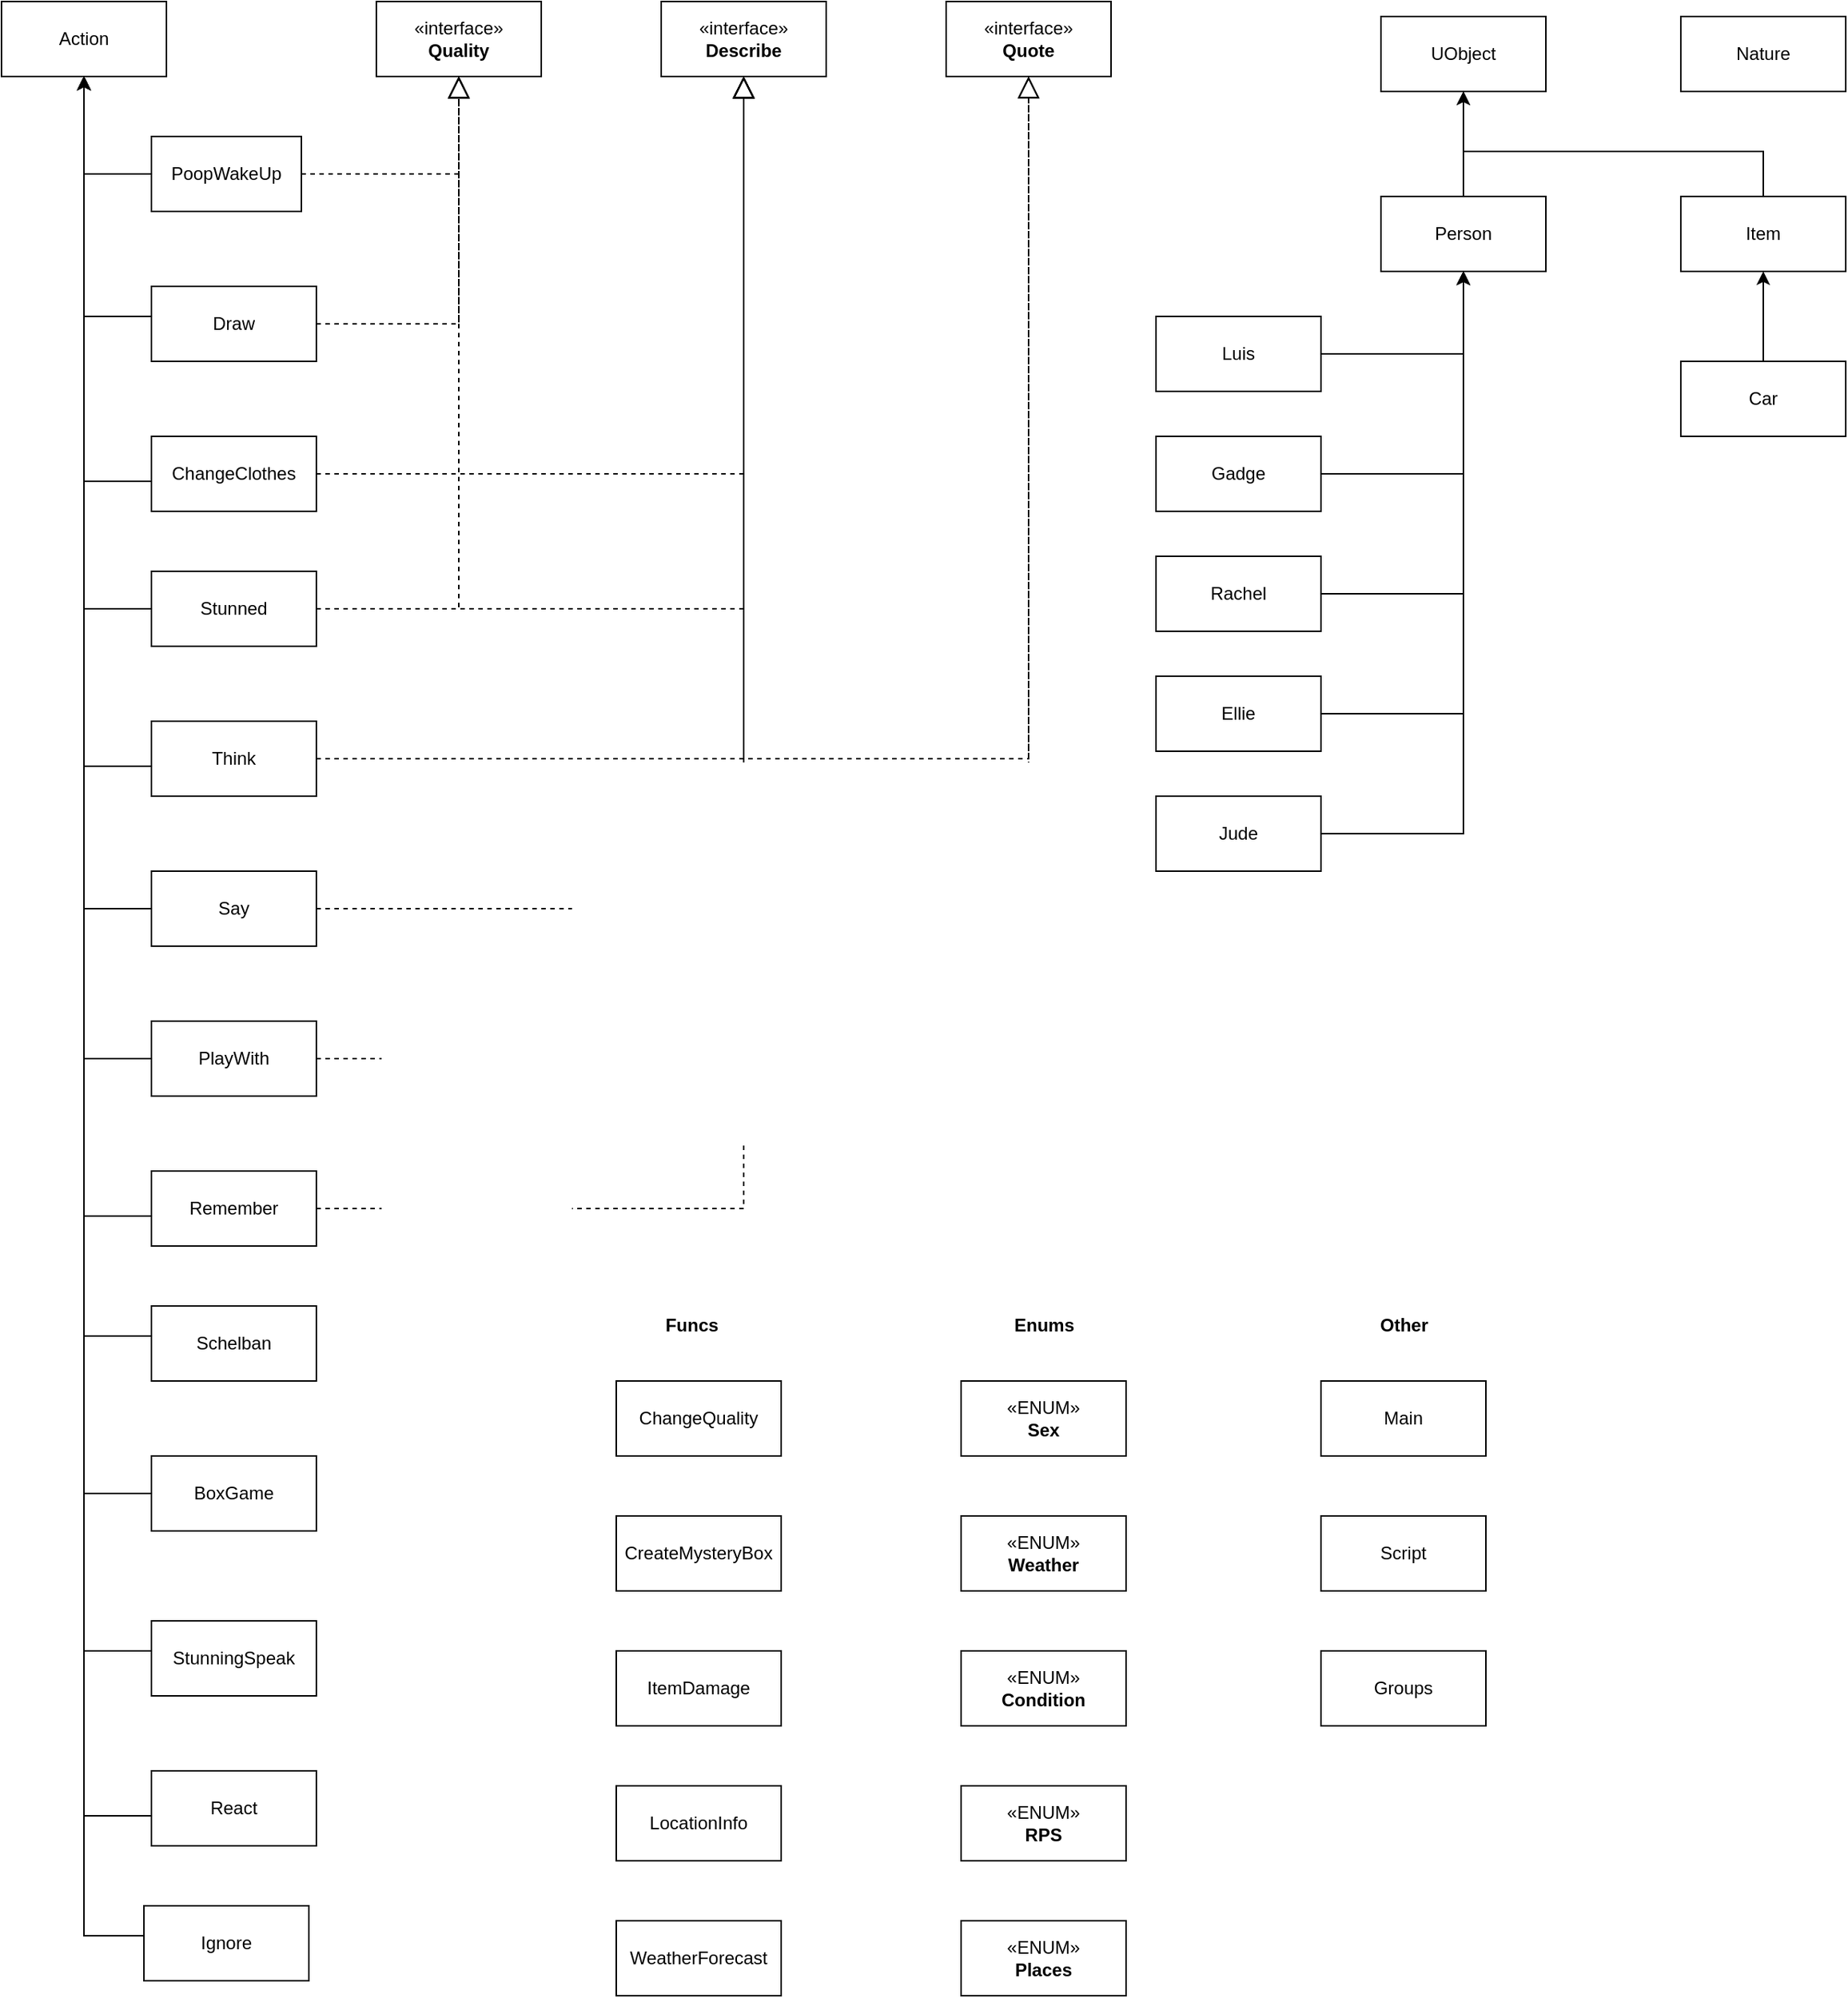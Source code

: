<mxfile version="22.1.2" type="onedrive">
  <diagram name="Страница — 1" id="KQoyVWjVDIg-8fuVehJ1">
    <mxGraphModel dx="1169" dy="586" grid="1" gridSize="10" guides="1" tooltips="1" connect="1" arrows="1" fold="1" page="1" pageScale="1" pageWidth="1654" pageHeight="2336" math="0" shadow="0">
      <root>
        <mxCell id="0" />
        <mxCell id="1" parent="0" />
        <mxCell id="x87Nk6fSMv-l0gHhDQ7Y-25" style="edgeStyle=orthogonalEdgeStyle;rounded=0;orthogonalLoop=1;jettySize=auto;html=1;entryX=0.5;entryY=1;entryDx=0;entryDy=0;" edge="1" parent="1" source="x87Nk6fSMv-l0gHhDQ7Y-10" target="x87Nk6fSMv-l0gHhDQ7Y-24">
          <mxGeometry relative="1" as="geometry">
            <Array as="points">
              <mxPoint x="175" y="145" />
            </Array>
          </mxGeometry>
        </mxCell>
        <mxCell id="x87Nk6fSMv-l0gHhDQ7Y-10" value="PoopWakeUp" style="html=1;whiteSpace=wrap;" vertex="1" parent="1">
          <mxGeometry x="220" y="120" width="100" height="50" as="geometry" />
        </mxCell>
        <mxCell id="x87Nk6fSMv-l0gHhDQ7Y-26" style="edgeStyle=orthogonalEdgeStyle;rounded=0;orthogonalLoop=1;jettySize=auto;html=1;" edge="1" parent="1" source="x87Nk6fSMv-l0gHhDQ7Y-11" target="x87Nk6fSMv-l0gHhDQ7Y-24">
          <mxGeometry relative="1" as="geometry">
            <Array as="points">
              <mxPoint x="175" y="240" />
            </Array>
          </mxGeometry>
        </mxCell>
        <mxCell id="x87Nk6fSMv-l0gHhDQ7Y-11" value="Draw" style="html=1;whiteSpace=wrap;" vertex="1" parent="1">
          <mxGeometry x="220" y="220" width="110" height="50" as="geometry" />
        </mxCell>
        <mxCell id="x87Nk6fSMv-l0gHhDQ7Y-27" style="edgeStyle=orthogonalEdgeStyle;rounded=0;orthogonalLoop=1;jettySize=auto;html=1;" edge="1" parent="1" source="x87Nk6fSMv-l0gHhDQ7Y-12" target="x87Nk6fSMv-l0gHhDQ7Y-24">
          <mxGeometry relative="1" as="geometry">
            <Array as="points">
              <mxPoint x="175" y="735" />
            </Array>
          </mxGeometry>
        </mxCell>
        <mxCell id="x87Nk6fSMv-l0gHhDQ7Y-12" value="PlayWith" style="html=1;whiteSpace=wrap;" vertex="1" parent="1">
          <mxGeometry x="220" y="710" width="110" height="50" as="geometry" />
        </mxCell>
        <mxCell id="x87Nk6fSMv-l0gHhDQ7Y-28" style="edgeStyle=orthogonalEdgeStyle;rounded=0;orthogonalLoop=1;jettySize=auto;html=1;entryX=0.5;entryY=1;entryDx=0;entryDy=0;" edge="1" parent="1" source="x87Nk6fSMv-l0gHhDQ7Y-13" target="x87Nk6fSMv-l0gHhDQ7Y-24">
          <mxGeometry relative="1" as="geometry">
            <Array as="points">
              <mxPoint x="175" y="540" />
            </Array>
          </mxGeometry>
        </mxCell>
        <mxCell id="x87Nk6fSMv-l0gHhDQ7Y-13" value="Think" style="html=1;whiteSpace=wrap;" vertex="1" parent="1">
          <mxGeometry x="220" y="510" width="110" height="50" as="geometry" />
        </mxCell>
        <mxCell id="x87Nk6fSMv-l0gHhDQ7Y-36" style="edgeStyle=orthogonalEdgeStyle;rounded=0;orthogonalLoop=1;jettySize=auto;html=1;entryX=0.5;entryY=1;entryDx=0;entryDy=0;" edge="1" parent="1" source="x87Nk6fSMv-l0gHhDQ7Y-14" target="x87Nk6fSMv-l0gHhDQ7Y-24">
          <mxGeometry relative="1" as="geometry">
            <Array as="points">
              <mxPoint x="175" y="840" />
            </Array>
          </mxGeometry>
        </mxCell>
        <mxCell id="x87Nk6fSMv-l0gHhDQ7Y-14" value="Remember" style="html=1;whiteSpace=wrap;" vertex="1" parent="1">
          <mxGeometry x="220" y="810" width="110" height="50" as="geometry" />
        </mxCell>
        <mxCell id="x87Nk6fSMv-l0gHhDQ7Y-35" style="edgeStyle=orthogonalEdgeStyle;rounded=0;orthogonalLoop=1;jettySize=auto;html=1;entryX=0.5;entryY=1;entryDx=0;entryDy=0;" edge="1" parent="1" source="x87Nk6fSMv-l0gHhDQ7Y-15" target="x87Nk6fSMv-l0gHhDQ7Y-24">
          <mxGeometry relative="1" as="geometry">
            <Array as="points">
              <mxPoint x="175" y="1320" />
            </Array>
          </mxGeometry>
        </mxCell>
        <mxCell id="x87Nk6fSMv-l0gHhDQ7Y-15" value="Ignore" style="html=1;whiteSpace=wrap;" vertex="1" parent="1">
          <mxGeometry x="215" y="1300" width="110" height="50" as="geometry" />
        </mxCell>
        <mxCell id="x87Nk6fSMv-l0gHhDQ7Y-34" style="edgeStyle=orthogonalEdgeStyle;rounded=0;orthogonalLoop=1;jettySize=auto;html=1;entryX=0.5;entryY=1;entryDx=0;entryDy=0;" edge="1" parent="1" source="x87Nk6fSMv-l0gHhDQ7Y-16" target="x87Nk6fSMv-l0gHhDQ7Y-24">
          <mxGeometry relative="1" as="geometry">
            <Array as="points">
              <mxPoint x="175" y="1130" />
            </Array>
          </mxGeometry>
        </mxCell>
        <mxCell id="x87Nk6fSMv-l0gHhDQ7Y-16" value="StunningSpeak" style="html=1;whiteSpace=wrap;" vertex="1" parent="1">
          <mxGeometry x="220" y="1110" width="110" height="50" as="geometry" />
        </mxCell>
        <mxCell id="x87Nk6fSMv-l0gHhDQ7Y-33" style="edgeStyle=orthogonalEdgeStyle;rounded=0;orthogonalLoop=1;jettySize=auto;html=1;entryX=0.5;entryY=1;entryDx=0;entryDy=0;" edge="1" parent="1" source="x87Nk6fSMv-l0gHhDQ7Y-17" target="x87Nk6fSMv-l0gHhDQ7Y-24">
          <mxGeometry relative="1" as="geometry">
            <Array as="points">
              <mxPoint x="175" y="920" />
            </Array>
          </mxGeometry>
        </mxCell>
        <mxCell id="x87Nk6fSMv-l0gHhDQ7Y-17" value="Schelban" style="html=1;whiteSpace=wrap;" vertex="1" parent="1">
          <mxGeometry x="220" y="900" width="110" height="50" as="geometry" />
        </mxCell>
        <mxCell id="x87Nk6fSMv-l0gHhDQ7Y-32" style="edgeStyle=orthogonalEdgeStyle;rounded=0;orthogonalLoop=1;jettySize=auto;html=1;entryX=0.5;entryY=1;entryDx=0;entryDy=0;" edge="1" parent="1" source="x87Nk6fSMv-l0gHhDQ7Y-18" target="x87Nk6fSMv-l0gHhDQ7Y-24">
          <mxGeometry relative="1" as="geometry">
            <Array as="points">
              <mxPoint x="175" y="1025" />
            </Array>
          </mxGeometry>
        </mxCell>
        <mxCell id="x87Nk6fSMv-l0gHhDQ7Y-18" value="BoxGame" style="html=1;whiteSpace=wrap;" vertex="1" parent="1">
          <mxGeometry x="220" y="1000" width="110" height="50" as="geometry" />
        </mxCell>
        <mxCell id="x87Nk6fSMv-l0gHhDQ7Y-31" style="edgeStyle=orthogonalEdgeStyle;rounded=0;orthogonalLoop=1;jettySize=auto;html=1;entryX=0.5;entryY=1;entryDx=0;entryDy=0;" edge="1" parent="1" source="x87Nk6fSMv-l0gHhDQ7Y-19" target="x87Nk6fSMv-l0gHhDQ7Y-24">
          <mxGeometry relative="1" as="geometry">
            <Array as="points">
              <mxPoint x="175" y="435" />
            </Array>
          </mxGeometry>
        </mxCell>
        <mxCell id="x87Nk6fSMv-l0gHhDQ7Y-19" value="Stunned" style="html=1;whiteSpace=wrap;" vertex="1" parent="1">
          <mxGeometry x="220" y="410" width="110" height="50" as="geometry" />
        </mxCell>
        <mxCell id="x87Nk6fSMv-l0gHhDQ7Y-30" style="edgeStyle=orthogonalEdgeStyle;rounded=0;orthogonalLoop=1;jettySize=auto;html=1;" edge="1" parent="1" source="x87Nk6fSMv-l0gHhDQ7Y-20" target="x87Nk6fSMv-l0gHhDQ7Y-24">
          <mxGeometry relative="1" as="geometry">
            <Array as="points">
              <mxPoint x="175" y="635" />
            </Array>
          </mxGeometry>
        </mxCell>
        <mxCell id="x87Nk6fSMv-l0gHhDQ7Y-20" value="Say" style="html=1;whiteSpace=wrap;" vertex="1" parent="1">
          <mxGeometry x="220" y="610" width="110" height="50" as="geometry" />
        </mxCell>
        <mxCell id="x87Nk6fSMv-l0gHhDQ7Y-29" style="edgeStyle=orthogonalEdgeStyle;rounded=0;orthogonalLoop=1;jettySize=auto;html=1;entryX=0.5;entryY=1;entryDx=0;entryDy=0;" edge="1" parent="1" source="x87Nk6fSMv-l0gHhDQ7Y-21" target="x87Nk6fSMv-l0gHhDQ7Y-24">
          <mxGeometry relative="1" as="geometry">
            <Array as="points">
              <mxPoint x="175" y="1240" />
            </Array>
          </mxGeometry>
        </mxCell>
        <mxCell id="x87Nk6fSMv-l0gHhDQ7Y-21" value="React" style="html=1;whiteSpace=wrap;" vertex="1" parent="1">
          <mxGeometry x="220" y="1210" width="110" height="50" as="geometry" />
        </mxCell>
        <mxCell id="x87Nk6fSMv-l0gHhDQ7Y-23" style="edgeStyle=orthogonalEdgeStyle;rounded=0;orthogonalLoop=1;jettySize=auto;html=1;" edge="1" parent="1" source="x87Nk6fSMv-l0gHhDQ7Y-22" target="x87Nk6fSMv-l0gHhDQ7Y-24">
          <mxGeometry relative="1" as="geometry">
            <mxPoint x="160" y="130" as="targetPoint" />
            <Array as="points">
              <mxPoint x="175" y="350" />
            </Array>
          </mxGeometry>
        </mxCell>
        <mxCell id="x87Nk6fSMv-l0gHhDQ7Y-22" value="ChangeClothes" style="html=1;whiteSpace=wrap;" vertex="1" parent="1">
          <mxGeometry x="220" y="320" width="110" height="50" as="geometry" />
        </mxCell>
        <mxCell id="x87Nk6fSMv-l0gHhDQ7Y-24" value="Action" style="html=1;whiteSpace=wrap;" vertex="1" parent="1">
          <mxGeometry x="120" y="30" width="110" height="50" as="geometry" />
        </mxCell>
        <mxCell id="x87Nk6fSMv-l0gHhDQ7Y-37" value="«interface»&lt;br&gt;&lt;b&gt;Quality&lt;/b&gt;" style="html=1;whiteSpace=wrap;" vertex="1" parent="1">
          <mxGeometry x="370" y="30" width="110" height="50" as="geometry" />
        </mxCell>
        <mxCell id="x87Nk6fSMv-l0gHhDQ7Y-41" value="«interface»&lt;br&gt;&lt;b&gt;Describe&lt;/b&gt;" style="html=1;whiteSpace=wrap;" vertex="1" parent="1">
          <mxGeometry x="560" y="30" width="110" height="50" as="geometry" />
        </mxCell>
        <mxCell id="x87Nk6fSMv-l0gHhDQ7Y-47" value="" style="endArrow=block;dashed=1;endFill=0;endSize=12;html=1;rounded=0;entryX=0.5;entryY=1;entryDx=0;entryDy=0;" edge="1" parent="1" source="x87Nk6fSMv-l0gHhDQ7Y-10" target="x87Nk6fSMv-l0gHhDQ7Y-37">
          <mxGeometry width="160" relative="1" as="geometry">
            <mxPoint x="320" y="145" as="sourcePoint" />
            <mxPoint x="480" y="145" as="targetPoint" />
            <Array as="points">
              <mxPoint x="425" y="145" />
            </Array>
          </mxGeometry>
        </mxCell>
        <mxCell id="x87Nk6fSMv-l0gHhDQ7Y-48" value="" style="endArrow=block;dashed=1;endFill=0;endSize=12;html=1;rounded=0;" edge="1" parent="1" source="x87Nk6fSMv-l0gHhDQ7Y-11" target="x87Nk6fSMv-l0gHhDQ7Y-37">
          <mxGeometry width="160" relative="1" as="geometry">
            <mxPoint x="330" y="245" as="sourcePoint" />
            <mxPoint x="510" y="200" as="targetPoint" />
            <Array as="points">
              <mxPoint x="425" y="245" />
            </Array>
          </mxGeometry>
        </mxCell>
        <mxCell id="x87Nk6fSMv-l0gHhDQ7Y-49" value="" style="endArrow=block;dashed=1;endFill=0;endSize=12;html=1;rounded=0;entryX=0.5;entryY=1;entryDx=0;entryDy=0;" edge="1" parent="1" source="x87Nk6fSMv-l0gHhDQ7Y-22" target="x87Nk6fSMv-l0gHhDQ7Y-37">
          <mxGeometry width="160" relative="1" as="geometry">
            <mxPoint x="330" y="345" as="sourcePoint" />
            <mxPoint x="430" y="80" as="targetPoint" />
            <Array as="points">
              <mxPoint x="425" y="345" />
            </Array>
          </mxGeometry>
        </mxCell>
        <mxCell id="x87Nk6fSMv-l0gHhDQ7Y-50" value="" style="endArrow=block;dashed=1;endFill=0;endSize=12;html=1;rounded=0;" edge="1" parent="1" source="x87Nk6fSMv-l0gHhDQ7Y-22" target="x87Nk6fSMv-l0gHhDQ7Y-41">
          <mxGeometry width="160" relative="1" as="geometry">
            <mxPoint x="330" y="345" as="sourcePoint" />
            <mxPoint x="490" y="345" as="targetPoint" />
            <Array as="points">
              <mxPoint x="615" y="345" />
            </Array>
          </mxGeometry>
        </mxCell>
        <mxCell id="x87Nk6fSMv-l0gHhDQ7Y-51" value="" style="endArrow=block;dashed=1;endFill=0;endSize=12;html=1;rounded=0;" edge="1" parent="1" source="x87Nk6fSMv-l0gHhDQ7Y-13" target="x87Nk6fSMv-l0gHhDQ7Y-41">
          <mxGeometry width="160" relative="1" as="geometry">
            <mxPoint x="330" y="445" as="sourcePoint" />
            <mxPoint x="490" y="445" as="targetPoint" />
            <Array as="points">
              <mxPoint x="615" y="535" />
            </Array>
          </mxGeometry>
        </mxCell>
        <mxCell id="x87Nk6fSMv-l0gHhDQ7Y-52" value="" style="endArrow=block;dashed=1;endFill=0;endSize=12;html=1;rounded=0;" edge="1" parent="1" source="x87Nk6fSMv-l0gHhDQ7Y-14" target="x87Nk6fSMv-l0gHhDQ7Y-41">
          <mxGeometry width="160" relative="1" as="geometry">
            <mxPoint x="330" y="545" as="sourcePoint" />
            <mxPoint x="490" y="545" as="targetPoint" />
            <Array as="points">
              <mxPoint x="615" y="835" />
            </Array>
          </mxGeometry>
        </mxCell>
        <mxCell id="x87Nk6fSMv-l0gHhDQ7Y-53" value="" style="endArrow=block;dashed=1;endFill=0;endSize=12;html=1;rounded=0;" edge="1" parent="1" source="x87Nk6fSMv-l0gHhDQ7Y-12" target="x87Nk6fSMv-l0gHhDQ7Y-41">
          <mxGeometry width="160" relative="1" as="geometry">
            <mxPoint x="330" y="645" as="sourcePoint" />
            <mxPoint x="490" y="645" as="targetPoint" />
            <Array as="points">
              <mxPoint x="615" y="735" />
            </Array>
          </mxGeometry>
        </mxCell>
        <mxCell id="x87Nk6fSMv-l0gHhDQ7Y-54" value="" style="endArrow=block;dashed=1;endFill=0;endSize=12;html=1;rounded=0;" edge="1" parent="1" source="x87Nk6fSMv-l0gHhDQ7Y-19" target="x87Nk6fSMv-l0gHhDQ7Y-37">
          <mxGeometry width="160" relative="1" as="geometry">
            <mxPoint x="330" y="435" as="sourcePoint" />
            <mxPoint x="490" y="435" as="targetPoint" />
            <Array as="points">
              <mxPoint x="425" y="435" />
            </Array>
          </mxGeometry>
        </mxCell>
        <mxCell id="x87Nk6fSMv-l0gHhDQ7Y-55" value="" style="endArrow=block;dashed=1;endFill=0;endSize=12;html=1;rounded=0;" edge="1" parent="1" source="x87Nk6fSMv-l0gHhDQ7Y-19" target="x87Nk6fSMv-l0gHhDQ7Y-41">
          <mxGeometry width="160" relative="1" as="geometry">
            <mxPoint x="330" y="435" as="sourcePoint" />
            <mxPoint x="490" y="435" as="targetPoint" />
            <Array as="points">
              <mxPoint x="615" y="435" />
            </Array>
          </mxGeometry>
        </mxCell>
        <mxCell id="x87Nk6fSMv-l0gHhDQ7Y-56" value="" style="endArrow=block;dashed=1;endFill=0;endSize=12;html=1;rounded=0;" edge="1" parent="1" source="x87Nk6fSMv-l0gHhDQ7Y-20" target="x87Nk6fSMv-l0gHhDQ7Y-41">
          <mxGeometry width="160" relative="1" as="geometry">
            <mxPoint x="330" y="635" as="sourcePoint" />
            <mxPoint x="490" y="635" as="targetPoint" />
            <Array as="points">
              <mxPoint x="615" y="635" />
            </Array>
          </mxGeometry>
        </mxCell>
        <mxCell id="x87Nk6fSMv-l0gHhDQ7Y-57" value="«interface»&lt;br&gt;&lt;b&gt;Quote&lt;/b&gt;" style="html=1;whiteSpace=wrap;" vertex="1" parent="1">
          <mxGeometry x="750" y="30" width="110" height="50" as="geometry" />
        </mxCell>
        <mxCell id="x87Nk6fSMv-l0gHhDQ7Y-58" value="" style="endArrow=block;dashed=1;endFill=0;endSize=12;html=1;rounded=0;" edge="1" parent="1" source="x87Nk6fSMv-l0gHhDQ7Y-13" target="x87Nk6fSMv-l0gHhDQ7Y-57">
          <mxGeometry width="160" relative="1" as="geometry">
            <mxPoint x="330" y="535" as="sourcePoint" />
            <mxPoint x="490" y="535" as="targetPoint" />
            <Array as="points">
              <mxPoint x="805" y="535" />
            </Array>
          </mxGeometry>
        </mxCell>
        <mxCell id="x87Nk6fSMv-l0gHhDQ7Y-59" value="" style="endArrow=block;dashed=1;endFill=0;endSize=12;html=1;rounded=0;" edge="1" parent="1" source="x87Nk6fSMv-l0gHhDQ7Y-20" target="x87Nk6fSMv-l0gHhDQ7Y-57">
          <mxGeometry width="160" relative="1" as="geometry">
            <mxPoint x="330" y="635" as="sourcePoint" />
            <mxPoint x="490" y="635" as="targetPoint" />
            <Array as="points">
              <mxPoint x="805" y="635" />
            </Array>
          </mxGeometry>
        </mxCell>
        <mxCell id="x87Nk6fSMv-l0gHhDQ7Y-61" value="ChangeQuality" style="html=1;whiteSpace=wrap;" vertex="1" parent="1">
          <mxGeometry x="530" y="950" width="110" height="50" as="geometry" />
        </mxCell>
        <mxCell id="x87Nk6fSMv-l0gHhDQ7Y-62" value="CreateMysteryBox" style="html=1;whiteSpace=wrap;" vertex="1" parent="1">
          <mxGeometry x="530" y="1040" width="110" height="50" as="geometry" />
        </mxCell>
        <mxCell id="x87Nk6fSMv-l0gHhDQ7Y-64" value="ItemDamage" style="html=1;whiteSpace=wrap;" vertex="1" parent="1">
          <mxGeometry x="530" y="1130" width="110" height="50" as="geometry" />
        </mxCell>
        <mxCell id="x87Nk6fSMv-l0gHhDQ7Y-65" value="LocationInfo" style="html=1;whiteSpace=wrap;" vertex="1" parent="1">
          <mxGeometry x="530" y="1220" width="110" height="50" as="geometry" />
        </mxCell>
        <mxCell id="x87Nk6fSMv-l0gHhDQ7Y-66" value="WeatherForecast" style="html=1;whiteSpace=wrap;" vertex="1" parent="1">
          <mxGeometry x="530" y="1310" width="110" height="50" as="geometry" />
        </mxCell>
        <mxCell id="x87Nk6fSMv-l0gHhDQ7Y-67" value="UObject" style="html=1;whiteSpace=wrap;" vertex="1" parent="1">
          <mxGeometry x="1040" y="40" width="110" height="50" as="geometry" />
        </mxCell>
        <mxCell id="x87Nk6fSMv-l0gHhDQ7Y-70" style="edgeStyle=orthogonalEdgeStyle;rounded=0;orthogonalLoop=1;jettySize=auto;html=1;entryX=0.5;entryY=1;entryDx=0;entryDy=0;" edge="1" parent="1" source="x87Nk6fSMv-l0gHhDQ7Y-68" target="x87Nk6fSMv-l0gHhDQ7Y-67">
          <mxGeometry relative="1" as="geometry" />
        </mxCell>
        <mxCell id="x87Nk6fSMv-l0gHhDQ7Y-68" value="Person" style="html=1;whiteSpace=wrap;" vertex="1" parent="1">
          <mxGeometry x="1040" y="160" width="110" height="50" as="geometry" />
        </mxCell>
        <mxCell id="x87Nk6fSMv-l0gHhDQ7Y-71" style="edgeStyle=orthogonalEdgeStyle;rounded=0;orthogonalLoop=1;jettySize=auto;html=1;entryX=0.5;entryY=1;entryDx=0;entryDy=0;" edge="1" parent="1" source="x87Nk6fSMv-l0gHhDQ7Y-69" target="x87Nk6fSMv-l0gHhDQ7Y-67">
          <mxGeometry relative="1" as="geometry">
            <Array as="points">
              <mxPoint x="1295" y="130" />
              <mxPoint x="1095" y="130" />
            </Array>
          </mxGeometry>
        </mxCell>
        <mxCell id="x87Nk6fSMv-l0gHhDQ7Y-69" value="Item" style="html=1;whiteSpace=wrap;" vertex="1" parent="1">
          <mxGeometry x="1240" y="160" width="110" height="50" as="geometry" />
        </mxCell>
        <mxCell id="x87Nk6fSMv-l0gHhDQ7Y-77" style="edgeStyle=orthogonalEdgeStyle;rounded=0;orthogonalLoop=1;jettySize=auto;html=1;entryX=0.5;entryY=1;entryDx=0;entryDy=0;" edge="1" parent="1" source="x87Nk6fSMv-l0gHhDQ7Y-72" target="x87Nk6fSMv-l0gHhDQ7Y-68">
          <mxGeometry relative="1" as="geometry" />
        </mxCell>
        <mxCell id="x87Nk6fSMv-l0gHhDQ7Y-72" value="Luis" style="html=1;whiteSpace=wrap;" vertex="1" parent="1">
          <mxGeometry x="890" y="240" width="110" height="50" as="geometry" />
        </mxCell>
        <mxCell id="x87Nk6fSMv-l0gHhDQ7Y-78" style="edgeStyle=orthogonalEdgeStyle;rounded=0;orthogonalLoop=1;jettySize=auto;html=1;" edge="1" parent="1" source="x87Nk6fSMv-l0gHhDQ7Y-73" target="x87Nk6fSMv-l0gHhDQ7Y-68">
          <mxGeometry relative="1" as="geometry" />
        </mxCell>
        <mxCell id="x87Nk6fSMv-l0gHhDQ7Y-73" value="Gadge" style="html=1;whiteSpace=wrap;" vertex="1" parent="1">
          <mxGeometry x="890" y="320" width="110" height="50" as="geometry" />
        </mxCell>
        <mxCell id="x87Nk6fSMv-l0gHhDQ7Y-79" style="edgeStyle=orthogonalEdgeStyle;rounded=0;orthogonalLoop=1;jettySize=auto;html=1;" edge="1" parent="1" source="x87Nk6fSMv-l0gHhDQ7Y-74" target="x87Nk6fSMv-l0gHhDQ7Y-68">
          <mxGeometry relative="1" as="geometry" />
        </mxCell>
        <mxCell id="x87Nk6fSMv-l0gHhDQ7Y-74" value="Rachel" style="html=1;whiteSpace=wrap;" vertex="1" parent="1">
          <mxGeometry x="890" y="400" width="110" height="50" as="geometry" />
        </mxCell>
        <mxCell id="x87Nk6fSMv-l0gHhDQ7Y-80" style="edgeStyle=orthogonalEdgeStyle;rounded=0;orthogonalLoop=1;jettySize=auto;html=1;" edge="1" parent="1" source="x87Nk6fSMv-l0gHhDQ7Y-75" target="x87Nk6fSMv-l0gHhDQ7Y-68">
          <mxGeometry relative="1" as="geometry" />
        </mxCell>
        <mxCell id="x87Nk6fSMv-l0gHhDQ7Y-75" value="Ellie" style="html=1;whiteSpace=wrap;" vertex="1" parent="1">
          <mxGeometry x="890" y="480" width="110" height="50" as="geometry" />
        </mxCell>
        <mxCell id="x87Nk6fSMv-l0gHhDQ7Y-81" style="edgeStyle=orthogonalEdgeStyle;rounded=0;orthogonalLoop=1;jettySize=auto;html=1;" edge="1" parent="1" source="x87Nk6fSMv-l0gHhDQ7Y-76" target="x87Nk6fSMv-l0gHhDQ7Y-68">
          <mxGeometry relative="1" as="geometry" />
        </mxCell>
        <mxCell id="x87Nk6fSMv-l0gHhDQ7Y-76" value="Jude" style="html=1;whiteSpace=wrap;" vertex="1" parent="1">
          <mxGeometry x="890" y="560" width="110" height="50" as="geometry" />
        </mxCell>
        <mxCell id="x87Nk6fSMv-l0gHhDQ7Y-83" style="edgeStyle=orthogonalEdgeStyle;rounded=0;orthogonalLoop=1;jettySize=auto;html=1;" edge="1" parent="1" source="x87Nk6fSMv-l0gHhDQ7Y-82" target="x87Nk6fSMv-l0gHhDQ7Y-69">
          <mxGeometry relative="1" as="geometry" />
        </mxCell>
        <mxCell id="x87Nk6fSMv-l0gHhDQ7Y-82" value="Car" style="html=1;whiteSpace=wrap;" vertex="1" parent="1">
          <mxGeometry x="1240" y="270" width="110" height="50" as="geometry" />
        </mxCell>
        <mxCell id="x87Nk6fSMv-l0gHhDQ7Y-84" value="Funcs" style="text;align=center;fontStyle=1;verticalAlign=middle;spacingLeft=3;spacingRight=3;strokeColor=none;rotatable=0;points=[[0,0.5],[1,0.5]];portConstraint=eastwest;html=1;" vertex="1" parent="1">
          <mxGeometry x="540" y="900" width="80" height="26" as="geometry" />
        </mxCell>
        <mxCell id="x87Nk6fSMv-l0gHhDQ7Y-85" value="Nature" style="html=1;whiteSpace=wrap;" vertex="1" parent="1">
          <mxGeometry x="1240" y="40" width="110" height="50" as="geometry" />
        </mxCell>
        <mxCell id="x87Nk6fSMv-l0gHhDQ7Y-86" value="«ENUM»&lt;br&gt;&lt;b&gt;Sex&lt;/b&gt;" style="html=1;whiteSpace=wrap;" vertex="1" parent="1">
          <mxGeometry x="760" y="950" width="110" height="50" as="geometry" />
        </mxCell>
        <mxCell id="x87Nk6fSMv-l0gHhDQ7Y-87" value="«ENUM»&lt;br&gt;&lt;b&gt;Weather&lt;/b&gt;" style="html=1;whiteSpace=wrap;" vertex="1" parent="1">
          <mxGeometry x="760" y="1040" width="110" height="50" as="geometry" />
        </mxCell>
        <mxCell id="x87Nk6fSMv-l0gHhDQ7Y-88" value="«ENUM»&lt;br&gt;&lt;b&gt;Condition&lt;/b&gt;" style="html=1;whiteSpace=wrap;" vertex="1" parent="1">
          <mxGeometry x="760" y="1130" width="110" height="50" as="geometry" />
        </mxCell>
        <mxCell id="x87Nk6fSMv-l0gHhDQ7Y-89" value="«ENUM»&lt;br&gt;&lt;b&gt;RPS&lt;/b&gt;" style="html=1;whiteSpace=wrap;" vertex="1" parent="1">
          <mxGeometry x="760" y="1220" width="110" height="50" as="geometry" />
        </mxCell>
        <mxCell id="x87Nk6fSMv-l0gHhDQ7Y-90" value="«ENUM»&lt;br&gt;&lt;b&gt;Places&lt;/b&gt;" style="html=1;whiteSpace=wrap;" vertex="1" parent="1">
          <mxGeometry x="760" y="1310" width="110" height="50" as="geometry" />
        </mxCell>
        <mxCell id="x87Nk6fSMv-l0gHhDQ7Y-91" value="Enums" style="text;align=center;fontStyle=1;verticalAlign=middle;spacingLeft=3;spacingRight=3;strokeColor=none;rotatable=0;points=[[0,0.5],[1,0.5]];portConstraint=eastwest;html=1;" vertex="1" parent="1">
          <mxGeometry x="775" y="900" width="80" height="26" as="geometry" />
        </mxCell>
        <mxCell id="x87Nk6fSMv-l0gHhDQ7Y-92" value="Main" style="html=1;whiteSpace=wrap;" vertex="1" parent="1">
          <mxGeometry x="1000" y="950" width="110" height="50" as="geometry" />
        </mxCell>
        <mxCell id="x87Nk6fSMv-l0gHhDQ7Y-93" value="Script" style="html=1;whiteSpace=wrap;" vertex="1" parent="1">
          <mxGeometry x="1000" y="1040" width="110" height="50" as="geometry" />
        </mxCell>
        <mxCell id="x87Nk6fSMv-l0gHhDQ7Y-94" value="Groups" style="html=1;whiteSpace=wrap;" vertex="1" parent="1">
          <mxGeometry x="1000" y="1130" width="110" height="50" as="geometry" />
        </mxCell>
        <mxCell id="x87Nk6fSMv-l0gHhDQ7Y-95" value="Other" style="text;align=center;fontStyle=1;verticalAlign=middle;spacingLeft=3;spacingRight=3;strokeColor=none;rotatable=0;points=[[0,0.5],[1,0.5]];portConstraint=eastwest;html=1;" vertex="1" parent="1">
          <mxGeometry x="1015" y="900" width="80" height="26" as="geometry" />
        </mxCell>
      </root>
    </mxGraphModel>
  </diagram>
</mxfile>
